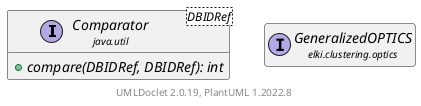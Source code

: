 @startuml
    remove .*\.(Instance|Par|Parameterizer|Factory)$
    set namespaceSeparator none
    hide empty fields
    hide empty methods

    abstract class "<size:14>GeneralizedOPTICS.Instance\n<size:10>elki.clustering.optics" as elki.clustering.optics.GeneralizedOPTICS.Instance<R> [[GeneralizedOPTICS.Instance.html]] {
        #processedIDs: ModifiableDBIDs
        #candidates: ArrayModifiableDBIDs
        #predecessor: WritableDBIDDataStore
        #reachability: WritableDoubleDataStore
        ~ids: DBIDs
        ~progress: FiniteProgress
        +Instance(DBIDs)
        +compare(DBIDRef, DBIDRef): int
        +run(): R
        {abstract} #initialDBID(DBIDRef): void
        {abstract} #expandDBID(DBIDRef): void
        {abstract} #buildResult(): R
        {abstract} #getLogger(): Logging
    }

    interface "<size:14>Comparator\n<size:10>java.util" as java.util.Comparator<DBIDRef> {
        {abstract} +compare(DBIDRef, DBIDRef): int
    }
    interface "<size:14>GeneralizedOPTICS\n<size:10>elki.clustering.optics" as elki.clustering.optics.GeneralizedOPTICS [[GeneralizedOPTICS.html]]

    java.util.Comparator <|.. elki.clustering.optics.GeneralizedOPTICS.Instance
    elki.clustering.optics.GeneralizedOPTICS +-- elki.clustering.optics.GeneralizedOPTICS.Instance

    center footer UMLDoclet 2.0.19, PlantUML 1.2022.8
@enduml
